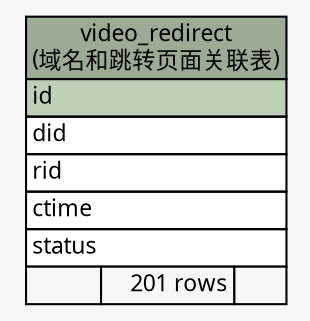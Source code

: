 // dot 2.26.0 on Linux 2.6.32-504.3.3.el6.x86_64
// SchemaSpy rev Unknown
digraph "video_redirect" {
  graph [
    rankdir="RL"
    bgcolor="#f7f7f7"
    nodesep="0.18"
    ranksep="0.46"
    fontname="Microsoft YaHei"
    fontsize="11"
  ];
  node [
    fontname="Microsoft YaHei"
    fontsize="11"
    shape="plaintext"
  ];
  edge [
    arrowsize="0.8"
  ];
  "video_redirect" [
    label=<
    <TABLE BORDER="0" CELLBORDER="1" CELLSPACING="0" BGCOLOR="#ffffff">
      <TR><TD COLSPAN="3" BGCOLOR="#9bab96" ALIGN="CENTER">video_redirect<br/>(域名和跳转页面关联表)</TD></TR>
      <TR><TD PORT="id" COLSPAN="3" BGCOLOR="#bed1b8" ALIGN="LEFT">id</TD></TR>
      <TR><TD PORT="did" COLSPAN="3" ALIGN="LEFT">did</TD></TR>
      <TR><TD PORT="rid" COLSPAN="3" ALIGN="LEFT">rid</TD></TR>
      <TR><TD PORT="ctime" COLSPAN="3" ALIGN="LEFT">ctime</TD></TR>
      <TR><TD PORT="status" COLSPAN="3" ALIGN="LEFT">status</TD></TR>
      <TR><TD ALIGN="LEFT" BGCOLOR="#f7f7f7">  </TD><TD ALIGN="RIGHT" BGCOLOR="#f7f7f7">201 rows</TD><TD ALIGN="RIGHT" BGCOLOR="#f7f7f7">  </TD></TR>
    </TABLE>>
    URL="tables/video_redirect.html"
    tooltip="video_redirect"
  ];
}
